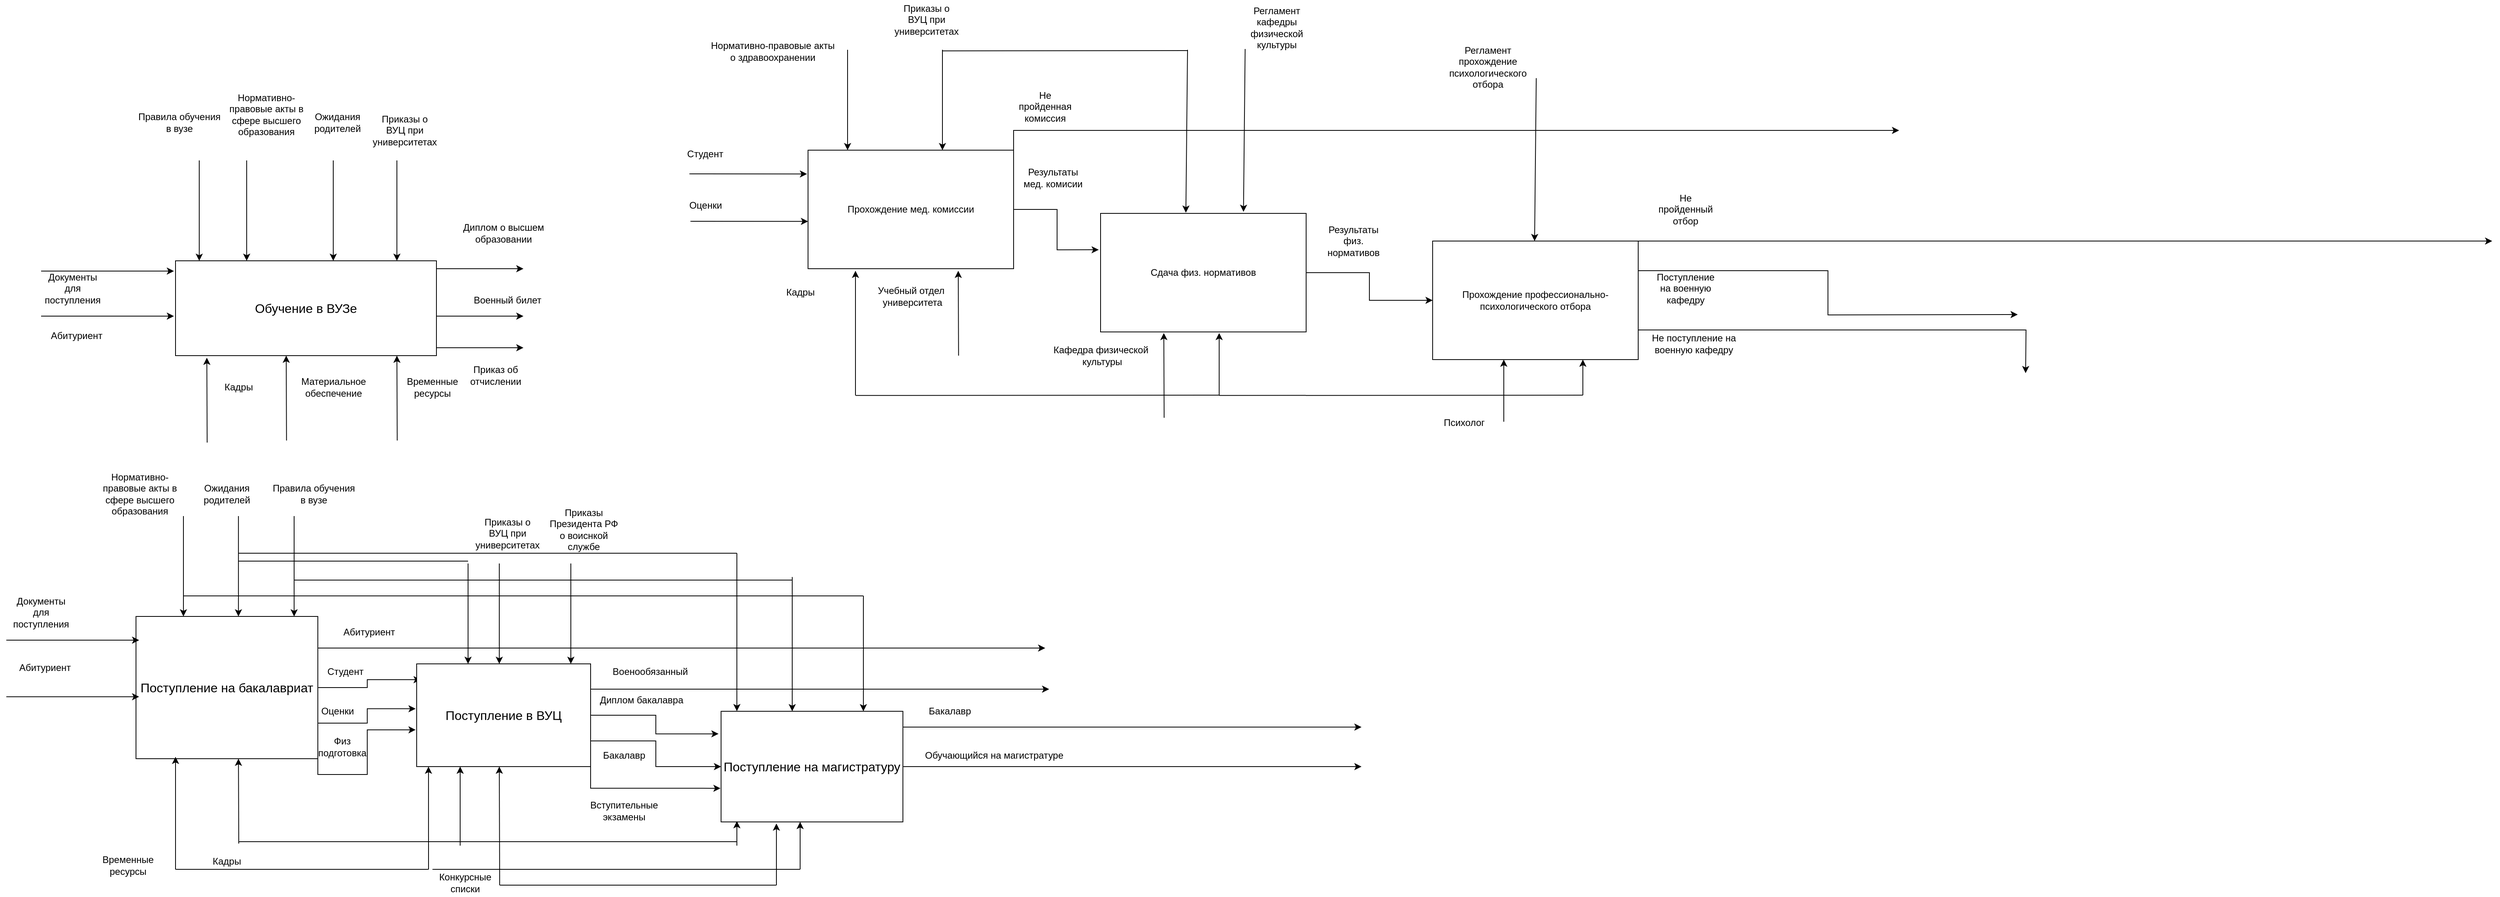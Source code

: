 <mxfile version="12.6.8" type="github"><diagram name="Page-1" id="90a13364-a465-7bf4-72fc-28e22215d7a0"><mxGraphModel dx="1038" dy="580" grid="1" gridSize="10" guides="1" tooltips="1" connect="1" arrows="1" fold="1" page="1" pageScale="1.5" pageWidth="1169" pageHeight="826" background="#ffffff" math="0" shadow="0"><root><mxCell id="0" style=";html=1;"/><mxCell id="1" style=";html=1;" parent="0"/><mxCell id="1QhZ6jBH1URkiSMAoYk0-1" value="&lt;font size=&quot;3&quot;&gt;Обучение в ВУЗе&lt;br&gt;&lt;/font&gt;" style="rounded=0;whiteSpace=wrap;html=1;" parent="1" vertex="1"><mxGeometry x="400" y="430" width="330" height="120" as="geometry"/></mxCell><mxCell id="1QhZ6jBH1URkiSMAoYk0-2" value="" style="endArrow=classic;html=1;" parent="1" edge="1"><mxGeometry width="50" height="50" relative="1" as="geometry"><mxPoint x="230" y="443" as="sourcePoint"/><mxPoint x="398" y="443" as="targetPoint"/></mxGeometry></mxCell><mxCell id="1QhZ6jBH1URkiSMAoYk0-3" value="" style="endArrow=classic;html=1;entryX=0.12;entryY=1.022;entryDx=0;entryDy=0;entryPerimeter=0;" parent="1" target="1QhZ6jBH1URkiSMAoYk0-1" edge="1"><mxGeometry width="50" height="50" relative="1" as="geometry"><mxPoint x="440" y="660" as="sourcePoint"/><mxPoint x="437" y="560" as="targetPoint"/></mxGeometry></mxCell><mxCell id="1QhZ6jBH1URkiSMAoYk0-5" value="" style="endArrow=classic;html=1;entryX=0.12;entryY=1.022;entryDx=0;entryDy=0;entryPerimeter=0;" parent="1" edge="1"><mxGeometry width="50" height="50" relative="1" as="geometry"><mxPoint x="540.4" y="657.36" as="sourcePoint"/><mxPoint x="540.0" y="550.0" as="targetPoint"/></mxGeometry></mxCell><mxCell id="1QhZ6jBH1URkiSMAoYk0-6" value="" style="endArrow=classic;html=1;" parent="1" edge="1"><mxGeometry width="50" height="50" relative="1" as="geometry"><mxPoint x="430" y="303" as="sourcePoint"/><mxPoint x="430" y="430" as="targetPoint"/></mxGeometry></mxCell><mxCell id="1QhZ6jBH1URkiSMAoYk0-7" value="Правила обучения в вузе" style="text;html=1;strokeColor=none;fillColor=none;align=center;verticalAlign=middle;whiteSpace=wrap;rounded=0;" parent="1" vertex="1"><mxGeometry x="350" y="230" width="110" height="50" as="geometry"/></mxCell><mxCell id="1QhZ6jBH1URkiSMAoYk0-8" value="" style="endArrow=classic;html=1;" parent="1" edge="1"><mxGeometry width="50" height="50" relative="1" as="geometry"><mxPoint x="490" y="303" as="sourcePoint"/><mxPoint x="490" y="430" as="targetPoint"/></mxGeometry></mxCell><mxCell id="1QhZ6jBH1URkiSMAoYk0-11" value="Нормативно-правовые акты в сфере высшего образования" style="text;html=1;strokeColor=none;fillColor=none;align=center;verticalAlign=middle;whiteSpace=wrap;rounded=0;" parent="1" vertex="1"><mxGeometry x="460" y="200" width="110" height="90" as="geometry"/></mxCell><mxCell id="1QhZ6jBH1URkiSMAoYk0-12" value="" style="endArrow=classic;html=1;" parent="1" edge="1"><mxGeometry width="50" height="50" relative="1" as="geometry"><mxPoint x="599.5" y="303" as="sourcePoint"/><mxPoint x="599.5" y="430" as="targetPoint"/></mxGeometry></mxCell><mxCell id="1QhZ6jBH1URkiSMAoYk0-13" value="Документы для поступления" style="text;html=1;strokeColor=none;fillColor=none;align=center;verticalAlign=middle;whiteSpace=wrap;rounded=0;" parent="1" vertex="1"><mxGeometry x="230" y="450" width="80" height="30" as="geometry"/></mxCell><mxCell id="1QhZ6jBH1URkiSMAoYk0-15" value="" style="endArrow=classic;html=1;" parent="1" edge="1"><mxGeometry width="50" height="50" relative="1" as="geometry"><mxPoint x="230" y="500" as="sourcePoint"/><mxPoint x="398" y="500" as="targetPoint"/></mxGeometry></mxCell><mxCell id="1QhZ6jBH1URkiSMAoYk0-17" value="Кадры" style="text;html=1;strokeColor=none;fillColor=none;align=center;verticalAlign=middle;whiteSpace=wrap;rounded=0;" parent="1" vertex="1"><mxGeometry x="450" y="570" width="60" height="40" as="geometry"/></mxCell><mxCell id="1QhZ6jBH1URkiSMAoYk0-18" value="Материальное обеспечение" style="text;html=1;strokeColor=none;fillColor=none;align=center;verticalAlign=middle;whiteSpace=wrap;rounded=0;" parent="1" vertex="1"><mxGeometry x="550" y="565" width="100" height="50" as="geometry"/></mxCell><mxCell id="1QhZ6jBH1URkiSMAoYk0-19" value="" style="endArrow=classic;html=1;entryX=0.12;entryY=1.022;entryDx=0;entryDy=0;entryPerimeter=0;" parent="1" edge="1"><mxGeometry width="50" height="50" relative="1" as="geometry"><mxPoint x="680.4" y="657.36" as="sourcePoint"/><mxPoint x="680" y="550" as="targetPoint"/></mxGeometry></mxCell><mxCell id="1QhZ6jBH1URkiSMAoYk0-20" value="Абитуриент" style="text;html=1;strokeColor=none;fillColor=none;align=center;verticalAlign=middle;whiteSpace=wrap;rounded=0;" parent="1" vertex="1"><mxGeometry x="230" y="510" width="90" height="30" as="geometry"/></mxCell><mxCell id="1QhZ6jBH1URkiSMAoYk0-21" value="Временные ресурсы" style="text;html=1;strokeColor=none;fillColor=none;align=center;verticalAlign=middle;whiteSpace=wrap;rounded=0;" parent="1" vertex="1"><mxGeometry x="680" y="570" width="90" height="40" as="geometry"/></mxCell><mxCell id="1QhZ6jBH1URkiSMAoYk0-22" value="" style="endArrow=classic;html=1;" parent="1" edge="1"><mxGeometry width="50" height="50" relative="1" as="geometry"><mxPoint x="730" y="440" as="sourcePoint"/><mxPoint x="840" y="440" as="targetPoint"/></mxGeometry></mxCell><mxCell id="1QhZ6jBH1URkiSMAoYk0-23" value="Диплом о высшем образовании" style="text;html=1;strokeColor=none;fillColor=none;align=center;verticalAlign=middle;whiteSpace=wrap;rounded=0;" parent="1" vertex="1"><mxGeometry x="760" y="370" width="110" height="50" as="geometry"/></mxCell><mxCell id="1QhZ6jBH1URkiSMAoYk0-24" value="" style="endArrow=classic;html=1;" parent="1" edge="1"><mxGeometry width="50" height="50" relative="1" as="geometry"><mxPoint x="730" y="540" as="sourcePoint"/><mxPoint x="840" y="540" as="targetPoint"/></mxGeometry></mxCell><mxCell id="1QhZ6jBH1URkiSMAoYk0-26" value="Приказ об отчислении" style="text;html=1;strokeColor=none;fillColor=none;align=center;verticalAlign=middle;whiteSpace=wrap;rounded=0;" parent="1" vertex="1"><mxGeometry x="760" y="550" width="90" height="50" as="geometry"/></mxCell><mxCell id="1QhZ6jBH1URkiSMAoYk0-27" value="" style="endArrow=classic;html=1;" parent="1" edge="1"><mxGeometry width="50" height="50" relative="1" as="geometry"><mxPoint x="730" y="500" as="sourcePoint"/><mxPoint x="840" y="500" as="targetPoint"/></mxGeometry></mxCell><mxCell id="1QhZ6jBH1URkiSMAoYk0-29" value="Военный билет" style="text;html=1;strokeColor=none;fillColor=none;align=center;verticalAlign=middle;whiteSpace=wrap;rounded=0;" parent="1" vertex="1"><mxGeometry x="770" y="470" width="100" height="20" as="geometry"/></mxCell><mxCell id="1QhZ6jBH1URkiSMAoYk0-30" value="" style="endArrow=classic;html=1;" parent="1" edge="1"><mxGeometry width="50" height="50" relative="1" as="geometry"><mxPoint x="680" y="303" as="sourcePoint"/><mxPoint x="680" y="430" as="targetPoint"/></mxGeometry></mxCell><mxCell id="1QhZ6jBH1URkiSMAoYk0-31" value="Приказы о ВУЦ при университетах&lt;br&gt;" style="text;html=1;strokeColor=none;fillColor=none;align=center;verticalAlign=middle;whiteSpace=wrap;rounded=0;" parent="1" vertex="1"><mxGeometry x="650" y="240" width="80" height="50" as="geometry"/></mxCell><mxCell id="1QhZ6jBH1URkiSMAoYk0-32" value="Ожидания родителей" style="text;html=1;strokeColor=none;fillColor=none;align=center;verticalAlign=middle;whiteSpace=wrap;rounded=0;" parent="1" vertex="1"><mxGeometry x="570" y="230" width="70" height="50" as="geometry"/></mxCell><mxCell id="1QhZ6jBH1URkiSMAoYk0-75" style="edgeStyle=orthogonalEdgeStyle;rounded=0;orthogonalLoop=1;jettySize=auto;html=1;entryX=0.023;entryY=0.154;entryDx=0;entryDy=0;entryPerimeter=0;" parent="1" source="1QhZ6jBH1URkiSMAoYk0-33" target="1QhZ6jBH1URkiSMAoYk0-35" edge="1"><mxGeometry relative="1" as="geometry"/></mxCell><mxCell id="1QhZ6jBH1URkiSMAoYk0-76" style="edgeStyle=orthogonalEdgeStyle;rounded=0;orthogonalLoop=1;jettySize=auto;html=1;exitX=1;exitY=0.75;exitDx=0;exitDy=0;entryX=-0.006;entryY=0.437;entryDx=0;entryDy=0;entryPerimeter=0;" parent="1" source="1QhZ6jBH1URkiSMAoYk0-33" target="1QhZ6jBH1URkiSMAoYk0-35" edge="1"><mxGeometry relative="1" as="geometry"/></mxCell><mxCell id="1QhZ6jBH1URkiSMAoYk0-77" style="edgeStyle=orthogonalEdgeStyle;rounded=0;orthogonalLoop=1;jettySize=auto;html=1;exitX=1;exitY=1;exitDx=0;exitDy=0;entryX=-0.006;entryY=0.642;entryDx=0;entryDy=0;entryPerimeter=0;" parent="1" source="1QhZ6jBH1URkiSMAoYk0-33" target="1QhZ6jBH1URkiSMAoYk0-35" edge="1"><mxGeometry relative="1" as="geometry"/></mxCell><mxCell id="1QhZ6jBH1URkiSMAoYk0-33" value="&lt;font size=&quot;3&quot;&gt;Поступление на бакалавриат&lt;/font&gt;" style="rounded=0;whiteSpace=wrap;html=1;" parent="1" vertex="1"><mxGeometry x="350" y="880" width="230" height="180" as="geometry"/></mxCell><mxCell id="1QhZ6jBH1URkiSMAoYk0-34" value="&lt;span style=&quot;color: rgba(0 , 0 , 0 , 0) ; font-family: monospace ; font-size: 0px&quot;&gt;%3CmxGraphModel%3E%3Croot%3E%3CmxCell%20id%3D%220%22%2F%3E%3CmxCell%20id%3D%221%22%20parent%3D%220%22%2F%3E%3CmxCell%20id%3D%222%22%20value%3D%22%26lt%3Bfont%20size%3D%26quot%3B3%26quot%3B%26gt%3B%D0%9F%D0%BE%D1%81%D1%82%D1%83%D0%BF%D0%BB%D0%B5%D0%BD%D0%B8%D0%B5%20%D0%B2%20%D0%92%D0%A3%D0%97%26lt%3B%2Ffont%26gt%3B%22%20style%3D%22rounded%3D0%3BwhiteSpace%3Dwrap%3Bhtml%3D1%3B%22%20vertex%3D%221%22%20parent%3D%221%22%3E%3CmxGeometry%20x%3D%22360%22%20y%3D%22800%22%20width%3D%22220%22%20height%3D%22130%22%20as%3D%22geometry%22%2F%3E%3C%2FmxCell%3E%3C%2Froot%3E%3C%2FmxGraphModel%3E&lt;/span&gt;" style="text;html=1;align=center;verticalAlign=middle;resizable=0;points=[];autosize=1;" parent="1" vertex="1"><mxGeometry x="763" y="972" width="20" height="20" as="geometry"/></mxCell><mxCell id="1QhZ6jBH1URkiSMAoYk0-107" style="edgeStyle=orthogonalEdgeStyle;rounded=0;orthogonalLoop=1;jettySize=auto;html=1;exitX=1;exitY=0.5;exitDx=0;exitDy=0;entryX=-0.014;entryY=0.204;entryDx=0;entryDy=0;entryPerimeter=0;" parent="1" source="1QhZ6jBH1URkiSMAoYk0-35" target="1QhZ6jBH1URkiSMAoYk0-36" edge="1"><mxGeometry relative="1" as="geometry"/></mxCell><mxCell id="1QhZ6jBH1URkiSMAoYk0-108" style="edgeStyle=orthogonalEdgeStyle;rounded=0;orthogonalLoop=1;jettySize=auto;html=1;exitX=1;exitY=0.75;exitDx=0;exitDy=0;" parent="1" source="1QhZ6jBH1URkiSMAoYk0-35" target="1QhZ6jBH1URkiSMAoYk0-36" edge="1"><mxGeometry relative="1" as="geometry"/></mxCell><mxCell id="1QhZ6jBH1URkiSMAoYk0-109" style="edgeStyle=orthogonalEdgeStyle;rounded=0;orthogonalLoop=1;jettySize=auto;html=1;exitX=1;exitY=1;exitDx=0;exitDy=0;entryX=-0.003;entryY=0.696;entryDx=0;entryDy=0;entryPerimeter=0;" parent="1" source="1QhZ6jBH1URkiSMAoYk0-35" target="1QhZ6jBH1URkiSMAoYk0-36" edge="1"><mxGeometry relative="1" as="geometry"/></mxCell><mxCell id="1QhZ6jBH1URkiSMAoYk0-35" value="&lt;font size=&quot;3&quot;&gt;Поступление в ВУЦ&lt;/font&gt;" style="rounded=0;whiteSpace=wrap;html=1;" parent="1" vertex="1"><mxGeometry x="705" y="940" width="220" height="130" as="geometry"/></mxCell><mxCell id="1QhZ6jBH1URkiSMAoYk0-36" value="&lt;font size=&quot;3&quot;&gt;Поступление на магистратуру&lt;br&gt;&lt;/font&gt;" style="rounded=0;whiteSpace=wrap;html=1;" parent="1" vertex="1"><mxGeometry x="1090" y="1000" width="230" height="140" as="geometry"/></mxCell><mxCell id="1QhZ6jBH1URkiSMAoYk0-40" value="" style="endArrow=classic;html=1;" parent="1" edge="1"><mxGeometry width="50" height="50" relative="1" as="geometry"><mxPoint x="186" y="910" as="sourcePoint"/><mxPoint x="354" y="910" as="targetPoint"/></mxGeometry></mxCell><mxCell id="1QhZ6jBH1URkiSMAoYk0-41" value="" style="endArrow=classic;html=1;" parent="1" edge="1"><mxGeometry width="50" height="50" relative="1" as="geometry"><mxPoint x="186" y="981.58" as="sourcePoint"/><mxPoint x="354" y="981.58" as="targetPoint"/></mxGeometry></mxCell><mxCell id="1QhZ6jBH1URkiSMAoYk0-42" value="Документы для поступления" style="text;html=1;strokeColor=none;fillColor=none;align=center;verticalAlign=middle;whiteSpace=wrap;rounded=0;" parent="1" vertex="1"><mxGeometry x="190" y="860" width="80" height="30" as="geometry"/></mxCell><mxCell id="1QhZ6jBH1URkiSMAoYk0-43" value="Абитуриент" style="text;html=1;strokeColor=none;fillColor=none;align=center;verticalAlign=middle;whiteSpace=wrap;rounded=0;" parent="1" vertex="1"><mxGeometry x="190" y="930" width="90" height="30" as="geometry"/></mxCell><mxCell id="1QhZ6jBH1URkiSMAoYk0-44" value="" style="endArrow=classic;html=1;" parent="1" edge="1"><mxGeometry width="50" height="50" relative="1" as="geometry"><mxPoint x="410" y="753" as="sourcePoint"/><mxPoint x="410" y="880" as="targetPoint"/></mxGeometry></mxCell><mxCell id="1QhZ6jBH1URkiSMAoYk0-46" value="" style="endArrow=classic;html=1;exitX=0;exitY=1;exitDx=0;exitDy=0;" parent="1" source="1QhZ6jBH1URkiSMAoYk0-47" edge="1"><mxGeometry width="50" height="50" relative="1" as="geometry"><mxPoint x="620" y="920" as="sourcePoint"/><mxPoint x="1500" y="920" as="targetPoint"/></mxGeometry></mxCell><mxCell id="1QhZ6jBH1URkiSMAoYk0-47" value="Абитуриент" style="text;html=1;strokeColor=none;fillColor=none;align=center;verticalAlign=middle;whiteSpace=wrap;rounded=0;" parent="1" vertex="1"><mxGeometry x="580" y="880" width="130" height="40" as="geometry"/></mxCell><mxCell id="1QhZ6jBH1URkiSMAoYk0-48" value="Нормативно-правовые акты в сфере высшего образования" style="text;html=1;strokeColor=none;fillColor=none;align=center;verticalAlign=middle;whiteSpace=wrap;rounded=0;" parent="1" vertex="1"><mxGeometry x="300" y="680" width="110" height="90" as="geometry"/></mxCell><mxCell id="1QhZ6jBH1URkiSMAoYk0-49" value="Ожидания родителей" style="text;html=1;strokeColor=none;fillColor=none;align=center;verticalAlign=middle;whiteSpace=wrap;rounded=0;" parent="1" vertex="1"><mxGeometry x="430" y="700" width="70" height="50" as="geometry"/></mxCell><mxCell id="1QhZ6jBH1URkiSMAoYk0-52" value="" style="endArrow=classic;html=1;" parent="1" edge="1"><mxGeometry width="50" height="50" relative="1" as="geometry"><mxPoint x="479.58" y="753" as="sourcePoint"/><mxPoint x="479.58" y="880" as="targetPoint"/></mxGeometry></mxCell><mxCell id="1QhZ6jBH1URkiSMAoYk0-53" value="&lt;span style=&quot;color: rgba(0 , 0 , 0 , 0) ; font-family: monospace ; font-size: 0px&quot;&gt;%3CmxGraphModel%3E%3Croot%3E%3CmxCell%20id%3D%220%22%2F%3E%3CmxCell%20id%3D%221%22%20parent%3D%220%22%2F%3E%3CmxCell%20id%3D%222%22%20value%3D%22%22%20style%3D%22endArrow%3Dclassic%3Bhtml%3D1%3BentryX%3D0.12%3BentryY%3D1.022%3BentryDx%3D0%3BentryDy%3D0%3BentryPerimeter%3D0%3B%22%20edge%3D%221%22%20parent%3D%221%22%3E%3CmxGeometry%20width%3D%2250%22%20height%3D%2250%22%20relative%3D%221%22%20as%3D%22geometry%22%3E%3CmxPoint%20x%3D%22440%22%20y%3D%22660%22%20as%3D%22sourcePoint%22%2F%3E%3CmxPoint%20x%3D%22439.6%22%20y%3D%22552.64%22%20as%3D%22targetPoint%22%2F%3E%3C%2FmxGeometry%3E%3C%2FmxCell%3E%3C%2Froot%3E%3C%2FmxGraphModel%3E&lt;/span&gt;" style="text;html=1;align=center;verticalAlign=middle;resizable=0;points=[];autosize=1;" parent="1" vertex="1"><mxGeometry x="375" y="626" width="20" height="20" as="geometry"/></mxCell><mxCell id="1QhZ6jBH1URkiSMAoYk0-54" value="" style="endArrow=classic;html=1;entryX=0.12;entryY=1.022;entryDx=0;entryDy=0;entryPerimeter=0;" parent="1" edge="1"><mxGeometry width="50" height="50" relative="1" as="geometry"><mxPoint x="400" y="1200" as="sourcePoint"/><mxPoint x="400.0" y="1057.64" as="targetPoint"/></mxGeometry></mxCell><mxCell id="1QhZ6jBH1URkiSMAoYk0-56" value="&lt;span style=&quot;color: rgba(0 , 0 , 0 , 0) ; font-family: monospace ; font-size: 0px&quot;&gt;%3CmxGraphModel%3E%3Croot%3E%3CmxCell%20id%3D%220%22%2F%3E%3CmxCell%20id%3D%221%22%20parent%3D%220%22%2F%3E%3CmxCell%20id%3D%222%22%20value%3D%22%22%20style%3D%22endArrow%3Dclassic%3Bhtml%3D1%3BexitX%3D1.005%3BexitY%3D0.312%3BexitDx%3D0%3BexitDy%3D0%3BexitPerimeter%3D0%3B%22%20edge%3D%221%22%20parent%3D%221%22%3E%3CmxGeometry%20width%3D%2250%22%20height%3D%2250%22%20relative%3D%221%22%20as%3D%22geometry%22%3E%3CmxPoint%20x%3D%22581.1%22%20y%3D%22920.56%22%20as%3D%22sourcePoint%22%2F%3E%3CmxPoint%20x%3D%22730%22%20y%3D%22920%22%20as%3D%22targetPoint%22%2F%3E%3C%2FmxGeometry%3E%3C%2FmxCell%3E%3C%2Froot%3E%3C%2FmxGraphModel%3E&lt;/span&gt;" style="text;html=1;align=center;verticalAlign=middle;resizable=0;points=[];autosize=1;" parent="1" vertex="1"><mxGeometry x="664" y="834" width="20" height="20" as="geometry"/></mxCell><mxCell id="1QhZ6jBH1URkiSMAoYk0-60" value="Студент" style="text;html=1;strokeColor=none;fillColor=none;align=center;verticalAlign=middle;whiteSpace=wrap;rounded=0;" parent="1" vertex="1"><mxGeometry x="590" y="940" width="50" height="20" as="geometry"/></mxCell><mxCell id="1QhZ6jBH1URkiSMAoYk0-65" value="&lt;span style=&quot;color: rgba(0 , 0 , 0 , 0) ; font-family: monospace ; font-size: 0px&quot;&gt;%3CmxGraphModel%3E%3Croot%3E%3CmxCell%20id%3D%220%22%2F%3E%3CmxCell%20id%3D%221%22%20parent%3D%220%22%2F%3E%3CmxCell%20id%3D%222%22%20value%3D%22%22%20style%3D%22endArrow%3Dclassic%3Bhtml%3D1%3BentryX%3D0.12%3BentryY%3D1.022%3BentryDx%3D0%3BentryDy%3D0%3BentryPerimeter%3D0%3B%22%20edge%3D%221%22%20parent%3D%221%22%3E%3CmxGeometry%20width%3D%2250%22%20height%3D%2250%22%20relative%3D%221%22%20as%3D%22geometry%22%3E%3CmxPoint%20x%3D%22724.98%22%20y%3D%221217.36%22%20as%3D%22sourcePoint%22%2F%3E%3CmxPoint%20x%3D%22724.58%22%20y%3D%221110%22%20as%3D%22targetPoint%22%2F%3E%3C%2FmxGeometry%3E%3C%2FmxCell%3E%3C%2Froot%3E%3C%2FmxGraphModel%3E&lt;/span&gt;" style="text;html=1;align=center;verticalAlign=middle;resizable=0;points=[];autosize=1;" parent="1" vertex="1"><mxGeometry x="800" y="1165" width="20" height="20" as="geometry"/></mxCell><mxCell id="1QhZ6jBH1URkiSMAoYk0-66" value="&lt;span style=&quot;color: rgba(0 , 0 , 0 , 0) ; font-family: monospace ; font-size: 0px&quot;&gt;%3CmxGraphModel%3E%3Croot%3E%3CmxCell%20id%3D%220%22%2F%3E%3CmxCell%20id%3D%221%22%20parent%3D%220%22%2F%3E%3CmxCell%20id%3D%222%22%20value%3D%22%22%20style%3D%22endArrow%3Dclassic%3Bhtml%3D1%3BentryX%3D0.12%3BentryY%3D1.022%3BentryDx%3D0%3BentryDy%3D0%3BentryPerimeter%3D0%3B%22%20edge%3D%221%22%20parent%3D%221%22%3E%3CmxGeometry%20width%3D%2250%22%20height%3D%2250%22%20relative%3D%221%22%20as%3D%22geometry%22%3E%3CmxPoint%20x%3D%22724.98%22%20y%3D%221217.36%22%20as%3D%22sourcePoint%22%2F%3E%3CmxPoint%20x%3D%22724.58%22%20y%3D%221110%22%20as%3D%22targetPoint%22%2F%3E%3C%2FmxGeometry%3E%3C%2FmxCell%3E%3C%2Froot%3E%3C%2FmxGraphModel%3E&lt;/span&gt;" style="text;html=1;align=center;verticalAlign=middle;resizable=0;points=[];autosize=1;" parent="1" vertex="1"><mxGeometry x="823" y="1146" width="20" height="20" as="geometry"/></mxCell><mxCell id="1QhZ6jBH1URkiSMAoYk0-68" value="Конкурсные списки" style="text;html=1;strokeColor=none;fillColor=none;align=center;verticalAlign=middle;whiteSpace=wrap;rounded=0;" parent="1" vertex="1"><mxGeometry x="733" y="1200" width="67" height="34" as="geometry"/></mxCell><mxCell id="1QhZ6jBH1URkiSMAoYk0-78" value="Оценки" style="text;html=1;strokeColor=none;fillColor=none;align=center;verticalAlign=middle;whiteSpace=wrap;rounded=0;" parent="1" vertex="1"><mxGeometry x="585" y="990" width="40" height="20" as="geometry"/></mxCell><mxCell id="1QhZ6jBH1URkiSMAoYk0-79" value="Физ подготовка" style="text;html=1;strokeColor=none;fillColor=none;align=center;verticalAlign=middle;whiteSpace=wrap;rounded=0;" parent="1" vertex="1"><mxGeometry x="580" y="1030" width="62" height="30" as="geometry"/></mxCell><mxCell id="1QhZ6jBH1URkiSMAoYk0-80" value="Временные ресурсы" style="text;html=1;strokeColor=none;fillColor=none;align=center;verticalAlign=middle;whiteSpace=wrap;rounded=0;" parent="1" vertex="1"><mxGeometry x="320" y="1185" width="40" height="20" as="geometry"/></mxCell><mxCell id="1QhZ6jBH1URkiSMAoYk0-82" value="&lt;span style=&quot;color: rgba(0 , 0 , 0 , 0) ; font-family: monospace ; font-size: 0px&quot;&gt;%3CmxGraphModel%3E%3Croot%3E%3CmxCell%20id%3D%220%22%2F%3E%3CmxCell%20id%3D%221%22%20parent%3D%220%22%2F%3E%3CmxCell%20id%3D%222%22%20value%3D%22%22%20style%3D%22endArrow%3Dclassic%3Bhtml%3D1%3BentryX%3D0.12%3BentryY%3D1.022%3BentryDx%3D0%3BentryDy%3D0%3BentryPerimeter%3D0%3B%22%20edge%3D%221%22%20parent%3D%221%22%3E%3CmxGeometry%20width%3D%2250%22%20height%3D%2250%22%20relative%3D%221%22%20as%3D%22geometry%22%3E%3CmxPoint%20x%3D%22400.4%22%20y%3D%221165%22%20as%3D%22sourcePoint%22%2F%3E%3CmxPoint%20x%3D%22400%22%20y%3D%221057.64%22%20as%3D%22targetPoint%22%2F%3E%3C%2FmxGeometry%3E%3C%2FmxCell%3E%3C%2Froot%3E%3C%2FmxGraphModel%3E&lt;/span&gt;" style="text;html=1;align=center;verticalAlign=middle;resizable=0;points=[];autosize=1;" parent="1" vertex="1"><mxGeometry x="490" y="1095" width="20" height="20" as="geometry"/></mxCell><mxCell id="1QhZ6jBH1URkiSMAoYk0-83" value="" style="endArrow=classic;html=1;entryX=0.12;entryY=1.022;entryDx=0;entryDy=0;entryPerimeter=0;" parent="1" edge="1"><mxGeometry width="50" height="50" relative="1" as="geometry"><mxPoint x="479.98" y="1167.36" as="sourcePoint"/><mxPoint x="479.58" y="1060.0" as="targetPoint"/></mxGeometry></mxCell><mxCell id="1QhZ6jBH1URkiSMAoYk0-84" value="Кадры" style="text;html=1;strokeColor=none;fillColor=none;align=center;verticalAlign=middle;whiteSpace=wrap;rounded=0;" parent="1" vertex="1"><mxGeometry x="445" y="1180" width="40" height="20" as="geometry"/></mxCell><mxCell id="1QhZ6jBH1URkiSMAoYk0-86" value="" style="endArrow=classic;html=1;exitX=0;exitY=1;exitDx=0;exitDy=0;" parent="1" edge="1"><mxGeometry width="50" height="50" relative="1" as="geometry"><mxPoint x="925" y="972" as="sourcePoint"/><mxPoint x="1505" y="972" as="targetPoint"/></mxGeometry></mxCell><mxCell id="1QhZ6jBH1URkiSMAoYk0-87" value="Военообязанный" style="text;html=1;strokeColor=none;fillColor=none;align=center;verticalAlign=middle;whiteSpace=wrap;rounded=0;" parent="1" vertex="1"><mxGeometry x="941" y="936" width="119" height="28" as="geometry"/></mxCell><mxCell id="1QhZ6jBH1URkiSMAoYk0-88" value="" style="endArrow=classic;html=1;" parent="1" edge="1"><mxGeometry width="50" height="50" relative="1" as="geometry"><mxPoint x="770" y="813" as="sourcePoint"/><mxPoint x="770" y="940" as="targetPoint"/></mxGeometry></mxCell><mxCell id="1QhZ6jBH1URkiSMAoYk0-90" value="" style="endArrow=none;html=1;" parent="1" edge="1"><mxGeometry width="50" height="50" relative="1" as="geometry"><mxPoint x="480" y="1165" as="sourcePoint"/><mxPoint x="760" y="1165" as="targetPoint"/></mxGeometry></mxCell><mxCell id="1QhZ6jBH1URkiSMAoYk0-91" value="&lt;span style=&quot;color: rgba(0 , 0 , 0 , 0) ; font-family: monospace ; font-size: 0px&quot;&gt;%3CmxGraphModel%3E%3Croot%3E%3CmxCell%20id%3D%220%22%2F%3E%3CmxCell%20id%3D%221%22%20parent%3D%220%22%2F%3E%3CmxCell%20id%3D%222%22%20value%3D%22%22%20style%3D%22endArrow%3Dnone%3Bhtml%3D1%3B%22%20edge%3D%221%22%20parent%3D%221%22%3E%3CmxGeometry%20width%3D%2250%22%20height%3D%2250%22%20relative%3D%221%22%20as%3D%22geometry%22%3E%3CmxPoint%20x%3D%22480%22%20y%3D%221165%22%20as%3D%22sourcePoint%22%2F%3E%3CmxPoint%20x%3D%22760%22%20y%3D%221165%22%20as%3D%22targetPoint%22%2F%3E%3C%2FmxGeometry%3E%3C%2FmxCell%3E%3C%2Froot%3E%3C%2FmxGraphModel%3E&lt;/span&gt;" style="text;html=1;align=center;verticalAlign=middle;resizable=0;points=[];autosize=1;" parent="1" vertex="1"><mxGeometry x="598" y="1186" width="20" height="20" as="geometry"/></mxCell><mxCell id="1QhZ6jBH1URkiSMAoYk0-92" value="" style="endArrow=none;html=1;" parent="1" edge="1"><mxGeometry width="50" height="50" relative="1" as="geometry"><mxPoint x="400" y="1200" as="sourcePoint"/><mxPoint x="720" y="1200" as="targetPoint"/></mxGeometry></mxCell><mxCell id="1QhZ6jBH1URkiSMAoYk0-93" value="" style="endArrow=classic;html=1;entryX=0.068;entryY=1;entryDx=0;entryDy=0;entryPerimeter=0;" parent="1" target="1QhZ6jBH1URkiSMAoYk0-35" edge="1"><mxGeometry width="50" height="50" relative="1" as="geometry"><mxPoint x="720" y="1200" as="sourcePoint"/><mxPoint x="720" y="1110.0" as="targetPoint"/></mxGeometry></mxCell><mxCell id="1QhZ6jBH1URkiSMAoYk0-94" value="" style="endArrow=classic;html=1;entryX=0.25;entryY=1;entryDx=0;entryDy=0;" parent="1" target="1QhZ6jBH1URkiSMAoYk0-35" edge="1"><mxGeometry width="50" height="50" relative="1" as="geometry"><mxPoint x="760" y="1170" as="sourcePoint"/><mxPoint x="760" y="1110.0" as="targetPoint"/></mxGeometry></mxCell><mxCell id="1QhZ6jBH1URkiSMAoYk0-95" value="Правила обучения в вузе" style="text;html=1;strokeColor=none;fillColor=none;align=center;verticalAlign=middle;whiteSpace=wrap;rounded=0;" parent="1" vertex="1"><mxGeometry x="520" y="700" width="110" height="50" as="geometry"/></mxCell><mxCell id="1QhZ6jBH1URkiSMAoYk0-96" value="" style="endArrow=classic;html=1;" parent="1" edge="1"><mxGeometry width="50" height="50" relative="1" as="geometry"><mxPoint x="550.0" y="753" as="sourcePoint"/><mxPoint x="550.0" y="880" as="targetPoint"/></mxGeometry></mxCell><mxCell id="1QhZ6jBH1URkiSMAoYk0-97" value="" style="endArrow=classic;html=1;entryX=0.12;entryY=1.022;entryDx=0;entryDy=0;entryPerimeter=0;" parent="1" edge="1"><mxGeometry width="50" height="50" relative="1" as="geometry"><mxPoint x="810" y="1220" as="sourcePoint"/><mxPoint x="809.5" y="1070.0" as="targetPoint"/></mxGeometry></mxCell><mxCell id="1QhZ6jBH1URkiSMAoYk0-99" value="" style="endArrow=none;html=1;" parent="1" edge="1"><mxGeometry width="50" height="50" relative="1" as="geometry"><mxPoint x="480" y="810" as="sourcePoint"/><mxPoint x="770" y="810" as="targetPoint"/></mxGeometry></mxCell><mxCell id="1QhZ6jBH1URkiSMAoYk0-100" value="" style="endArrow=classic;html=1;" parent="1" edge="1"><mxGeometry width="50" height="50" relative="1" as="geometry"><mxPoint x="809.5" y="813" as="sourcePoint"/><mxPoint x="809.5" y="940" as="targetPoint"/></mxGeometry></mxCell><mxCell id="1QhZ6jBH1URkiSMAoYk0-101" value="Приказы о ВУЦ при университетах&lt;br&gt;" style="text;html=1;strokeColor=none;fillColor=none;align=center;verticalAlign=middle;whiteSpace=wrap;rounded=0;" parent="1" vertex="1"><mxGeometry x="780" y="750" width="80" height="50" as="geometry"/></mxCell><mxCell id="1QhZ6jBH1URkiSMAoYk0-102" value="&lt;span style=&quot;color: rgba(0 , 0 , 0 , 0) ; font-family: monospace ; font-size: 0px&quot;&gt;%3CmxGraphModel%3E%3Croot%3E%3CmxCell%20id%3D%220%22%2F%3E%3CmxCell%20id%3D%221%22%20parent%3D%220%22%2F%3E%3CmxCell%20id%3D%222%22%20value%3D%22%22%20style%3D%22endArrow%3Dclassic%3Bhtml%3D1%3B%22%20edge%3D%221%22%20parent%3D%221%22%3E%3CmxGeometry%20width%3D%2250%22%20height%3D%2250%22%20relative%3D%221%22%20as%3D%22geometry%22%3E%3CmxPoint%20x%3D%22809.5%22%20y%3D%22810%22%20as%3D%22sourcePoint%22%2F%3E%3CmxPoint%20x%3D%22809.5%22%20y%3D%22937%22%20as%3D%22targetPoint%22%2F%3E%3C%2FmxGeometry%3E%3C%2FmxCell%3E%3C%2Froot%3E%3C%2FmxGraphModel%3E&lt;/span&gt;" style="text;html=1;align=center;verticalAlign=middle;resizable=0;points=[];autosize=1;" parent="1" vertex="1"><mxGeometry x="941" y="863" width="20" height="20" as="geometry"/></mxCell><mxCell id="1QhZ6jBH1URkiSMAoYk0-103" value="" style="endArrow=classic;html=1;" parent="1" edge="1"><mxGeometry width="50" height="50" relative="1" as="geometry"><mxPoint x="900" y="813" as="sourcePoint"/><mxPoint x="900" y="940" as="targetPoint"/></mxGeometry></mxCell><mxCell id="1QhZ6jBH1URkiSMAoYk0-104" value="Приказы Президента РФ о воиснкой службе" style="text;html=1;strokeColor=none;fillColor=none;align=center;verticalAlign=middle;whiteSpace=wrap;rounded=0;" parent="1" vertex="1"><mxGeometry x="872" y="730" width="89" height="80" as="geometry"/></mxCell><mxCell id="1QhZ6jBH1URkiSMAoYk0-105" value="" style="endArrow=classic;html=1;exitX=0;exitY=1;exitDx=0;exitDy=0;" parent="1" edge="1"><mxGeometry width="50" height="50" relative="1" as="geometry"><mxPoint x="1320" y="1020" as="sourcePoint"/><mxPoint x="1900" y="1020" as="targetPoint"/></mxGeometry></mxCell><mxCell id="1QhZ6jBH1URkiSMAoYk0-106" value="Бакалавр" style="text;html=1;strokeColor=none;fillColor=none;align=center;verticalAlign=middle;whiteSpace=wrap;rounded=0;" parent="1" vertex="1"><mxGeometry x="1320" y="986" width="119" height="28" as="geometry"/></mxCell><mxCell id="1QhZ6jBH1URkiSMAoYk0-110" value="Диплом бакалавра" style="text;html=1;strokeColor=none;fillColor=none;align=center;verticalAlign=middle;whiteSpace=wrap;rounded=0;" parent="1" vertex="1"><mxGeometry x="930" y="972" width="119" height="28" as="geometry"/></mxCell><mxCell id="1QhZ6jBH1URkiSMAoYk0-111" value="Бакалавр" style="text;html=1;strokeColor=none;fillColor=none;align=center;verticalAlign=middle;whiteSpace=wrap;rounded=0;" parent="1" vertex="1"><mxGeometry x="925" y="1042" width="85" height="28" as="geometry"/></mxCell><mxCell id="1QhZ6jBH1URkiSMAoYk0-112" value="Вступительные экзамены&lt;br&gt;" style="text;html=1;strokeColor=none;fillColor=none;align=center;verticalAlign=middle;whiteSpace=wrap;rounded=0;" parent="1" vertex="1"><mxGeometry x="925" y="1112" width="85" height="28" as="geometry"/></mxCell><mxCell id="1QhZ6jBH1URkiSMAoYk0-114" value="" style="endArrow=none;html=1;" parent="1" edge="1"><mxGeometry width="50" height="50" relative="1" as="geometry"><mxPoint x="810" y="1220" as="sourcePoint"/><mxPoint x="1160" y="1220" as="targetPoint"/></mxGeometry></mxCell><mxCell id="1QhZ6jBH1URkiSMAoYk0-115" value="" style="endArrow=classic;html=1;entryX=0.12;entryY=1.022;entryDx=0;entryDy=0;entryPerimeter=0;" parent="1" edge="1"><mxGeometry width="50" height="50" relative="1" as="geometry"><mxPoint x="1160" y="1220" as="sourcePoint"/><mxPoint x="1160" y="1142.0" as="targetPoint"/></mxGeometry></mxCell><mxCell id="1QhZ6jBH1URkiSMAoYk0-116" value="" style="endArrow=none;html=1;" parent="1" edge="1"><mxGeometry width="50" height="50" relative="1" as="geometry"><mxPoint x="480" y="800" as="sourcePoint"/><mxPoint x="1110" y="800" as="targetPoint"/></mxGeometry></mxCell><mxCell id="1QhZ6jBH1URkiSMAoYk0-117" value="" style="endArrow=classic;html=1;entryX=0.087;entryY=-0.001;entryDx=0;entryDy=0;entryPerimeter=0;" parent="1" target="1QhZ6jBH1URkiSMAoYk0-36" edge="1"><mxGeometry width="50" height="50" relative="1" as="geometry"><mxPoint x="1110" y="800" as="sourcePoint"/><mxPoint x="1110" y="927" as="targetPoint"/></mxGeometry></mxCell><mxCell id="1QhZ6jBH1URkiSMAoYk0-118" value="" style="endArrow=none;html=1;" parent="1" edge="1"><mxGeometry width="50" height="50" relative="1" as="geometry"><mxPoint x="550" y="834" as="sourcePoint"/><mxPoint x="1180" y="834" as="targetPoint"/></mxGeometry></mxCell><mxCell id="1QhZ6jBH1URkiSMAoYk0-119" value="" style="endArrow=classic;html=1;" parent="1" edge="1"><mxGeometry width="50" height="50" relative="1" as="geometry"><mxPoint x="1180" y="830.14" as="sourcePoint"/><mxPoint x="1180" y="1000" as="targetPoint"/></mxGeometry></mxCell><mxCell id="1QhZ6jBH1URkiSMAoYk0-122" value="&lt;span style=&quot;color: rgba(0 , 0 , 0 , 0) ; font-family: monospace ; font-size: 0px&quot;&gt;%3CmxGraphModel%3E%3Croot%3E%3CmxCell%20id%3D%220%22%2F%3E%3CmxCell%20id%3D%221%22%20parent%3D%220%22%2F%3E%3CmxCell%20id%3D%222%22%20value%3D%22%22%20style%3D%22endArrow%3Dnone%3Bhtml%3D1%3B%22%20edge%3D%221%22%20parent%3D%221%22%3E%3CmxGeometry%20width%3D%2250%22%20height%3D%2250%22%20relative%3D%221%22%20as%3D%22geometry%22%3E%3CmxPoint%20x%3D%22810%22%20y%3D%221220%22%20as%3D%22sourcePoint%22%2F%3E%3CmxPoint%20x%3D%221160%22%20y%3D%221220%22%20as%3D%22targetPoint%22%2F%3E%3C%2FmxGeometry%3E%3C%2FmxCell%3E%3C%2Froot%3E%3C%2FmxGraphModel%3E&lt;/span&gt;" style="text;html=1;align=center;verticalAlign=middle;resizable=0;points=[];autosize=1;" parent="1" vertex="1"><mxGeometry x="890" y="1158" width="20" height="20" as="geometry"/></mxCell><mxCell id="1QhZ6jBH1URkiSMAoYk0-123" value="" style="endArrow=none;html=1;" parent="1" edge="1"><mxGeometry width="50" height="50" relative="1" as="geometry"><mxPoint x="760" y="1165" as="sourcePoint"/><mxPoint x="1110" y="1165" as="targetPoint"/></mxGeometry></mxCell><mxCell id="1QhZ6jBH1URkiSMAoYk0-125" value="" style="endArrow=classic;html=1;entryX=0.12;entryY=1.022;entryDx=0;entryDy=0;entryPerimeter=0;" parent="1" edge="1"><mxGeometry width="50" height="50" relative="1" as="geometry"><mxPoint x="1110" y="1170" as="sourcePoint"/><mxPoint x="1110" y="1139.0" as="targetPoint"/></mxGeometry></mxCell><mxCell id="1QhZ6jBH1URkiSMAoYk0-126" value="" style="endArrow=none;html=1;" parent="1" edge="1"><mxGeometry width="50" height="50" relative="1" as="geometry"><mxPoint x="725" y="1200" as="sourcePoint"/><mxPoint x="1190" y="1200" as="targetPoint"/></mxGeometry></mxCell><mxCell id="1QhZ6jBH1URkiSMAoYk0-127" value="" style="endArrow=classic;html=1;entryX=0.12;entryY=1.022;entryDx=0;entryDy=0;entryPerimeter=0;" parent="1" edge="1"><mxGeometry width="50" height="50" relative="1" as="geometry"><mxPoint x="1190" y="1200" as="sourcePoint"/><mxPoint x="1190" y="1140.0" as="targetPoint"/></mxGeometry></mxCell><mxCell id="1QhZ6jBH1URkiSMAoYk0-128" value="" style="endArrow=classic;html=1;exitX=0;exitY=1;exitDx=0;exitDy=0;" parent="1" edge="1"><mxGeometry width="50" height="50" relative="1" as="geometry"><mxPoint x="1320" y="1070" as="sourcePoint"/><mxPoint x="1900" y="1070" as="targetPoint"/></mxGeometry></mxCell><mxCell id="1QhZ6jBH1URkiSMAoYk0-129" value="Обучающийся на магистратуре" style="text;html=1;align=center;verticalAlign=middle;resizable=0;points=[];autosize=1;" parent="1" vertex="1"><mxGeometry x="1340" y="1046" width="190" height="20" as="geometry"/></mxCell><mxCell id="1QhZ6jBH1URkiSMAoYk0-130" value="" style="endArrow=none;html=1;" parent="1" edge="1"><mxGeometry width="50" height="50" relative="1" as="geometry"><mxPoint x="410" y="854" as="sourcePoint"/><mxPoint x="1270" y="854" as="targetPoint"/></mxGeometry></mxCell><mxCell id="1QhZ6jBH1URkiSMAoYk0-131" value="" style="endArrow=classic;html=1;" parent="1" edge="1"><mxGeometry width="50" height="50" relative="1" as="geometry"><mxPoint x="1270" y="854.0" as="sourcePoint"/><mxPoint x="1270" y="1000" as="targetPoint"/></mxGeometry></mxCell><mxCell id="1QhZ6jBH1URkiSMAoYk0-158" style="edgeStyle=orthogonalEdgeStyle;rounded=0;orthogonalLoop=1;jettySize=auto;html=1;exitX=1;exitY=0.5;exitDx=0;exitDy=0;entryX=-0.009;entryY=0.307;entryDx=0;entryDy=0;entryPerimeter=0;" parent="1" source="1QhZ6jBH1URkiSMAoYk0-132" target="1QhZ6jBH1URkiSMAoYk0-134" edge="1"><mxGeometry relative="1" as="geometry"/></mxCell><mxCell id="1QhZ6jBH1URkiSMAoYk0-176" style="edgeStyle=orthogonalEdgeStyle;rounded=0;orthogonalLoop=1;jettySize=auto;html=1;exitX=1;exitY=0;exitDx=0;exitDy=0;" parent="1" source="1QhZ6jBH1URkiSMAoYk0-132" edge="1"><mxGeometry relative="1" as="geometry"><mxPoint x="2580" y="265" as="targetPoint"/><Array as="points"><mxPoint x="1460" y="265"/></Array></mxGeometry></mxCell><mxCell id="1QhZ6jBH1URkiSMAoYk0-132" value="Прохождение мед. комиссии" style="rounded=0;whiteSpace=wrap;html=1;" parent="1" vertex="1"><mxGeometry x="1200" y="290" width="260" height="150" as="geometry"/></mxCell><mxCell id="1QhZ6jBH1URkiSMAoYk0-160" style="edgeStyle=orthogonalEdgeStyle;rounded=0;orthogonalLoop=1;jettySize=auto;html=1;exitX=1;exitY=0.5;exitDx=0;exitDy=0;entryX=0;entryY=0.5;entryDx=0;entryDy=0;" parent="1" source="1QhZ6jBH1URkiSMAoYk0-134" target="1QhZ6jBH1URkiSMAoYk0-135" edge="1"><mxGeometry relative="1" as="geometry"/></mxCell><mxCell id="1QhZ6jBH1URkiSMAoYk0-134" value="Сдача физ. нормативов" style="rounded=0;whiteSpace=wrap;html=1;" parent="1" vertex="1"><mxGeometry x="1570" y="370" width="260" height="150" as="geometry"/></mxCell><mxCell id="1QhZ6jBH1URkiSMAoYk0-162" style="edgeStyle=orthogonalEdgeStyle;rounded=0;orthogonalLoop=1;jettySize=auto;html=1;exitX=1;exitY=0.25;exitDx=0;exitDy=0;" parent="1" source="1QhZ6jBH1URkiSMAoYk0-135" edge="1"><mxGeometry relative="1" as="geometry"><mxPoint x="2730" y="498" as="targetPoint"/></mxGeometry></mxCell><mxCell id="1QhZ6jBH1URkiSMAoYk0-164" style="edgeStyle=orthogonalEdgeStyle;rounded=0;orthogonalLoop=1;jettySize=auto;html=1;exitX=1;exitY=0.75;exitDx=0;exitDy=0;" parent="1" source="1QhZ6jBH1URkiSMAoYk0-135" edge="1"><mxGeometry relative="1" as="geometry"><mxPoint x="2740" y="572.118" as="targetPoint"/></mxGeometry></mxCell><mxCell id="1QhZ6jBH1URkiSMAoYk0-135" value="Прохождение профессионально-психологического отбора" style="rounded=0;whiteSpace=wrap;html=1;" parent="1" vertex="1"><mxGeometry x="1990" y="405" width="260" height="150" as="geometry"/></mxCell><mxCell id="1QhZ6jBH1URkiSMAoYk0-136" value="" style="endArrow=classic;html=1;entryX=-0.005;entryY=0.201;entryDx=0;entryDy=0;entryPerimeter=0;" parent="1" target="1QhZ6jBH1URkiSMAoYk0-132" edge="1"><mxGeometry width="50" height="50" relative="1" as="geometry"><mxPoint x="1050" y="320" as="sourcePoint"/><mxPoint x="1100" y="280" as="targetPoint"/></mxGeometry></mxCell><mxCell id="1QhZ6jBH1URkiSMAoYk0-137" value="Студент&lt;br&gt;" style="text;html=1;strokeColor=none;fillColor=none;align=center;verticalAlign=middle;whiteSpace=wrap;rounded=0;" parent="1" vertex="1"><mxGeometry x="1050" y="280" width="40" height="30" as="geometry"/></mxCell><mxCell id="1QhZ6jBH1URkiSMAoYk0-138" value="" style="endArrow=classic;html=1;" parent="1" edge="1"><mxGeometry width="50" height="50" relative="1" as="geometry"><mxPoint x="1250" y="163" as="sourcePoint"/><mxPoint x="1250" y="290" as="targetPoint"/></mxGeometry></mxCell><mxCell id="1QhZ6jBH1URkiSMAoYk0-139" value="Нормативно-правовые акты &lt;br&gt;о здравоохранении" style="text;html=1;align=center;verticalAlign=middle;resizable=0;points=[];autosize=1;" parent="1" vertex="1"><mxGeometry x="1070" y="150" width="170" height="30" as="geometry"/></mxCell><mxCell id="1QhZ6jBH1URkiSMAoYk0-140" value="" style="endArrow=classic;html=1;entryX=-0.005;entryY=0.201;entryDx=0;entryDy=0;entryPerimeter=0;" parent="1" edge="1"><mxGeometry width="50" height="50" relative="1" as="geometry"><mxPoint x="1051.3" y="380" as="sourcePoint"/><mxPoint x="1200.0" y="380.15" as="targetPoint"/></mxGeometry></mxCell><mxCell id="1QhZ6jBH1URkiSMAoYk0-141" value="Оценки" style="text;html=1;align=center;verticalAlign=middle;resizable=0;points=[];autosize=1;" parent="1" vertex="1"><mxGeometry x="1040" y="350" width="60" height="20" as="geometry"/></mxCell><mxCell id="1QhZ6jBH1URkiSMAoYk0-142" value="" style="endArrow=classic;html=1;entryX=0.12;entryY=1.022;entryDx=0;entryDy=0;entryPerimeter=0;" parent="1" edge="1"><mxGeometry width="50" height="50" relative="1" as="geometry"><mxPoint x="1260" y="600" as="sourcePoint"/><mxPoint x="1260" y="442.64" as="targetPoint"/></mxGeometry></mxCell><mxCell id="1QhZ6jBH1URkiSMAoYk0-143" value="" style="endArrow=classic;html=1;entryX=0.12;entryY=1.022;entryDx=0;entryDy=0;entryPerimeter=0;" parent="1" edge="1"><mxGeometry width="50" height="50" relative="1" as="geometry"><mxPoint x="1390.4" y="550" as="sourcePoint"/><mxPoint x="1390" y="442.64" as="targetPoint"/></mxGeometry></mxCell><mxCell id="1QhZ6jBH1URkiSMAoYk0-144" value="Кадры&lt;span style=&quot;color: rgba(0 , 0 , 0 , 0) ; font-family: monospace ; font-size: 0px&quot;&gt;%3CmxGraphModel%3E%3Croot%3E%3CmxCell%20id%3D%220%22%2F%3E%3CmxCell%20id%3D%221%22%20parent%3D%220%22%2F%3E%3CmxCell%20id%3D%222%22%20value%3D%22%D0%9E%D1%86%D0%B5%D0%BD%D0%BA%D0%B8%22%20style%3D%22text%3Bhtml%3D1%3Balign%3Dcenter%3BverticalAlign%3Dmiddle%3Bresizable%3D0%3Bpoints%3D%5B%5D%3Bautosize%3D1%3B%22%20vertex%3D%221%22%20parent%3D%221%22%3E%3CmxGeometry%20x%3D%221040%22%20y%3D%22350%22%20width%3D%2260%22%20height%3D%2220%22%20as%3D%22geometry%22%2F%3E%3C%2FmxCell%3E%3C%2Froot%3E%3C%2FmxGraphModel%3E&lt;/span&gt;" style="text;html=1;align=center;verticalAlign=middle;resizable=0;points=[];autosize=1;" parent="1" vertex="1"><mxGeometry x="1165" y="460" width="50" height="20" as="geometry"/></mxCell><mxCell id="1QhZ6jBH1URkiSMAoYk0-145" value="Учебный отдел&lt;br&gt;&amp;nbsp;университета" style="text;html=1;align=center;verticalAlign=middle;resizable=0;points=[];autosize=1;" parent="1" vertex="1"><mxGeometry x="1280" y="460" width="100" height="30" as="geometry"/></mxCell><mxCell id="1QhZ6jBH1URkiSMAoYk0-146" value="" style="endArrow=classic;html=1;" parent="1" edge="1"><mxGeometry width="50" height="50" relative="1" as="geometry"><mxPoint x="1370" y="163" as="sourcePoint"/><mxPoint x="1370" y="290" as="targetPoint"/></mxGeometry></mxCell><mxCell id="1QhZ6jBH1URkiSMAoYk0-147" value="Приказы о ВУЦ при университетах&lt;br&gt;" style="text;html=1;strokeColor=none;fillColor=none;align=center;verticalAlign=middle;whiteSpace=wrap;rounded=0;" parent="1" vertex="1"><mxGeometry x="1310" y="100" width="80" height="50" as="geometry"/></mxCell><mxCell id="1QhZ6jBH1URkiSMAoYk0-148" value="" style="endArrow=none;html=1;" parent="1" edge="1"><mxGeometry width="50" height="50" relative="1" as="geometry"><mxPoint x="1370" y="164.41" as="sourcePoint"/><mxPoint x="1680" y="164" as="targetPoint"/></mxGeometry></mxCell><mxCell id="1QhZ6jBH1URkiSMAoYk0-149" value="" style="endArrow=classic;html=1;entryX=0.415;entryY=-0.006;entryDx=0;entryDy=0;entryPerimeter=0;" parent="1" target="1QhZ6jBH1URkiSMAoYk0-134" edge="1"><mxGeometry width="50" height="50" relative="1" as="geometry"><mxPoint x="1680" y="163" as="sourcePoint"/><mxPoint x="1680" y="290" as="targetPoint"/></mxGeometry></mxCell><mxCell id="1QhZ6jBH1URkiSMAoYk0-150" value="" style="endArrow=classic;html=1;entryX=0.12;entryY=1.022;entryDx=0;entryDy=0;entryPerimeter=0;" parent="1" edge="1"><mxGeometry width="50" height="50" relative="1" as="geometry"><mxPoint x="1650.4" y="628.68" as="sourcePoint"/><mxPoint x="1650" y="521.32" as="targetPoint"/></mxGeometry></mxCell><mxCell id="1QhZ6jBH1URkiSMAoYk0-151" value="" style="endArrow=none;html=1;" parent="1" edge="1"><mxGeometry width="50" height="50" relative="1" as="geometry"><mxPoint x="1260" y="600.41" as="sourcePoint"/><mxPoint x="1720" y="600" as="targetPoint"/></mxGeometry></mxCell><mxCell id="1QhZ6jBH1URkiSMAoYk0-154" value="" style="endArrow=classic;html=1;entryX=0.12;entryY=1.022;entryDx=0;entryDy=0;entryPerimeter=0;" parent="1" edge="1"><mxGeometry width="50" height="50" relative="1" as="geometry"><mxPoint x="1720" y="600" as="sourcePoint"/><mxPoint x="1720" y="521.32" as="targetPoint"/></mxGeometry></mxCell><mxCell id="1QhZ6jBH1URkiSMAoYk0-155" value="" style="endArrow=classic;html=1;entryX=0.415;entryY=-0.006;entryDx=0;entryDy=0;entryPerimeter=0;" parent="1" edge="1"><mxGeometry width="50" height="50" relative="1" as="geometry"><mxPoint x="1752.86" y="161.95" as="sourcePoint"/><mxPoint x="1750.76" y="368.05" as="targetPoint"/></mxGeometry></mxCell><mxCell id="1QhZ6jBH1URkiSMAoYk0-156" value="Регламент кафедры физической культуры" style="text;html=1;strokeColor=none;fillColor=none;align=center;verticalAlign=middle;whiteSpace=wrap;rounded=0;" parent="1" vertex="1"><mxGeometry x="1753.12" y="100" width="80" height="70" as="geometry"/></mxCell><mxCell id="1QhZ6jBH1URkiSMAoYk0-157" value="Кафедра физической&lt;br&gt;&amp;nbsp;культуры" style="text;html=1;align=center;verticalAlign=middle;resizable=0;points=[];autosize=1;" parent="1" vertex="1"><mxGeometry x="1500" y="535" width="140" height="30" as="geometry"/></mxCell><mxCell id="1QhZ6jBH1URkiSMAoYk0-159" value="Результаты мед. комисии" style="text;html=1;strokeColor=none;fillColor=none;align=center;verticalAlign=middle;whiteSpace=wrap;rounded=0;" parent="1" vertex="1"><mxGeometry x="1470" y="300" width="80" height="50" as="geometry"/></mxCell><mxCell id="1QhZ6jBH1URkiSMAoYk0-161" value="Результаты физ. нормативов" style="text;html=1;strokeColor=none;fillColor=none;align=center;verticalAlign=middle;whiteSpace=wrap;rounded=0;" parent="1" vertex="1"><mxGeometry x="1850" y="370" width="80" height="70" as="geometry"/></mxCell><mxCell id="1QhZ6jBH1URkiSMAoYk0-163" value="Поступление на военную кафедру" style="text;html=1;strokeColor=none;fillColor=none;align=center;verticalAlign=middle;whiteSpace=wrap;rounded=0;" parent="1" vertex="1"><mxGeometry x="2290" y="455" width="40" height="20" as="geometry"/></mxCell><mxCell id="1QhZ6jBH1URkiSMAoYk0-166" value="Не поступление на &lt;br&gt;военную кафедру" style="text;html=1;align=center;verticalAlign=middle;resizable=0;points=[];autosize=1;" parent="1" vertex="1"><mxGeometry x="2260" y="520" width="120" height="30" as="geometry"/></mxCell><mxCell id="1QhZ6jBH1URkiSMAoYk0-167" value="" style="endArrow=none;html=1;" parent="1" edge="1"><mxGeometry width="50" height="50" relative="1" as="geometry"><mxPoint x="1720" y="600.41" as="sourcePoint"/><mxPoint x="2180" y="600" as="targetPoint"/></mxGeometry></mxCell><mxCell id="1QhZ6jBH1URkiSMAoYk0-168" value="" style="endArrow=classic;html=1;entryX=0.12;entryY=1.022;entryDx=0;entryDy=0;entryPerimeter=0;" parent="1" edge="1"><mxGeometry width="50" height="50" relative="1" as="geometry"><mxPoint x="2180" y="600" as="sourcePoint"/><mxPoint x="2180" y="555.0" as="targetPoint"/></mxGeometry></mxCell><mxCell id="1QhZ6jBH1URkiSMAoYk0-169" value="" style="endArrow=classic;html=1;entryX=0.12;entryY=1.022;entryDx=0;entryDy=0;entryPerimeter=0;" parent="1" edge="1"><mxGeometry width="50" height="50" relative="1" as="geometry"><mxPoint x="2080" y="633.68" as="sourcePoint"/><mxPoint x="2080" y="555.0" as="targetPoint"/></mxGeometry></mxCell><mxCell id="1QhZ6jBH1URkiSMAoYk0-170" value="Психолог" style="text;html=1;strokeColor=none;fillColor=none;align=center;verticalAlign=middle;whiteSpace=wrap;rounded=0;" parent="1" vertex="1"><mxGeometry x="1990" y="600" width="80" height="70" as="geometry"/></mxCell><mxCell id="1QhZ6jBH1URkiSMAoYk0-171" value="" style="endArrow=classic;html=1;entryX=0.415;entryY=-0.006;entryDx=0;entryDy=0;entryPerimeter=0;" parent="1" edge="1"><mxGeometry width="50" height="50" relative="1" as="geometry"><mxPoint x="2121.05" y="198.9" as="sourcePoint"/><mxPoint x="2118.95" y="405.0" as="targetPoint"/></mxGeometry></mxCell><mxCell id="1QhZ6jBH1URkiSMAoYk0-173" value="Регламент прохождение психологического отбора&lt;br&gt;" style="text;html=1;strokeColor=none;fillColor=none;align=center;verticalAlign=middle;whiteSpace=wrap;rounded=0;" parent="1" vertex="1"><mxGeometry x="2020" y="150" width="80" height="70" as="geometry"/></mxCell><mxCell id="1QhZ6jBH1URkiSMAoYk0-177" style="edgeStyle=orthogonalEdgeStyle;rounded=0;orthogonalLoop=1;jettySize=auto;html=1;" parent="1" edge="1"><mxGeometry relative="1" as="geometry"><mxPoint x="3330.12" y="405" as="targetPoint"/><mxPoint x="2210" y="405" as="sourcePoint"/><Array as="points"><mxPoint x="2210.12" y="405"/></Array></mxGeometry></mxCell><mxCell id="1QhZ6jBH1URkiSMAoYk0-178" value="Не пройденная комиссия&lt;br&gt;" style="text;html=1;strokeColor=none;fillColor=none;align=center;verticalAlign=middle;whiteSpace=wrap;rounded=0;" parent="1" vertex="1"><mxGeometry x="1460" y="210" width="80" height="50" as="geometry"/></mxCell><mxCell id="1QhZ6jBH1URkiSMAoYk0-180" value="Не пройденный отбор" style="text;html=1;strokeColor=none;fillColor=none;align=center;verticalAlign=middle;whiteSpace=wrap;rounded=0;" parent="1" vertex="1"><mxGeometry x="2270" y="330" width="80" height="70" as="geometry"/></mxCell></root></mxGraphModel></diagram></mxfile>